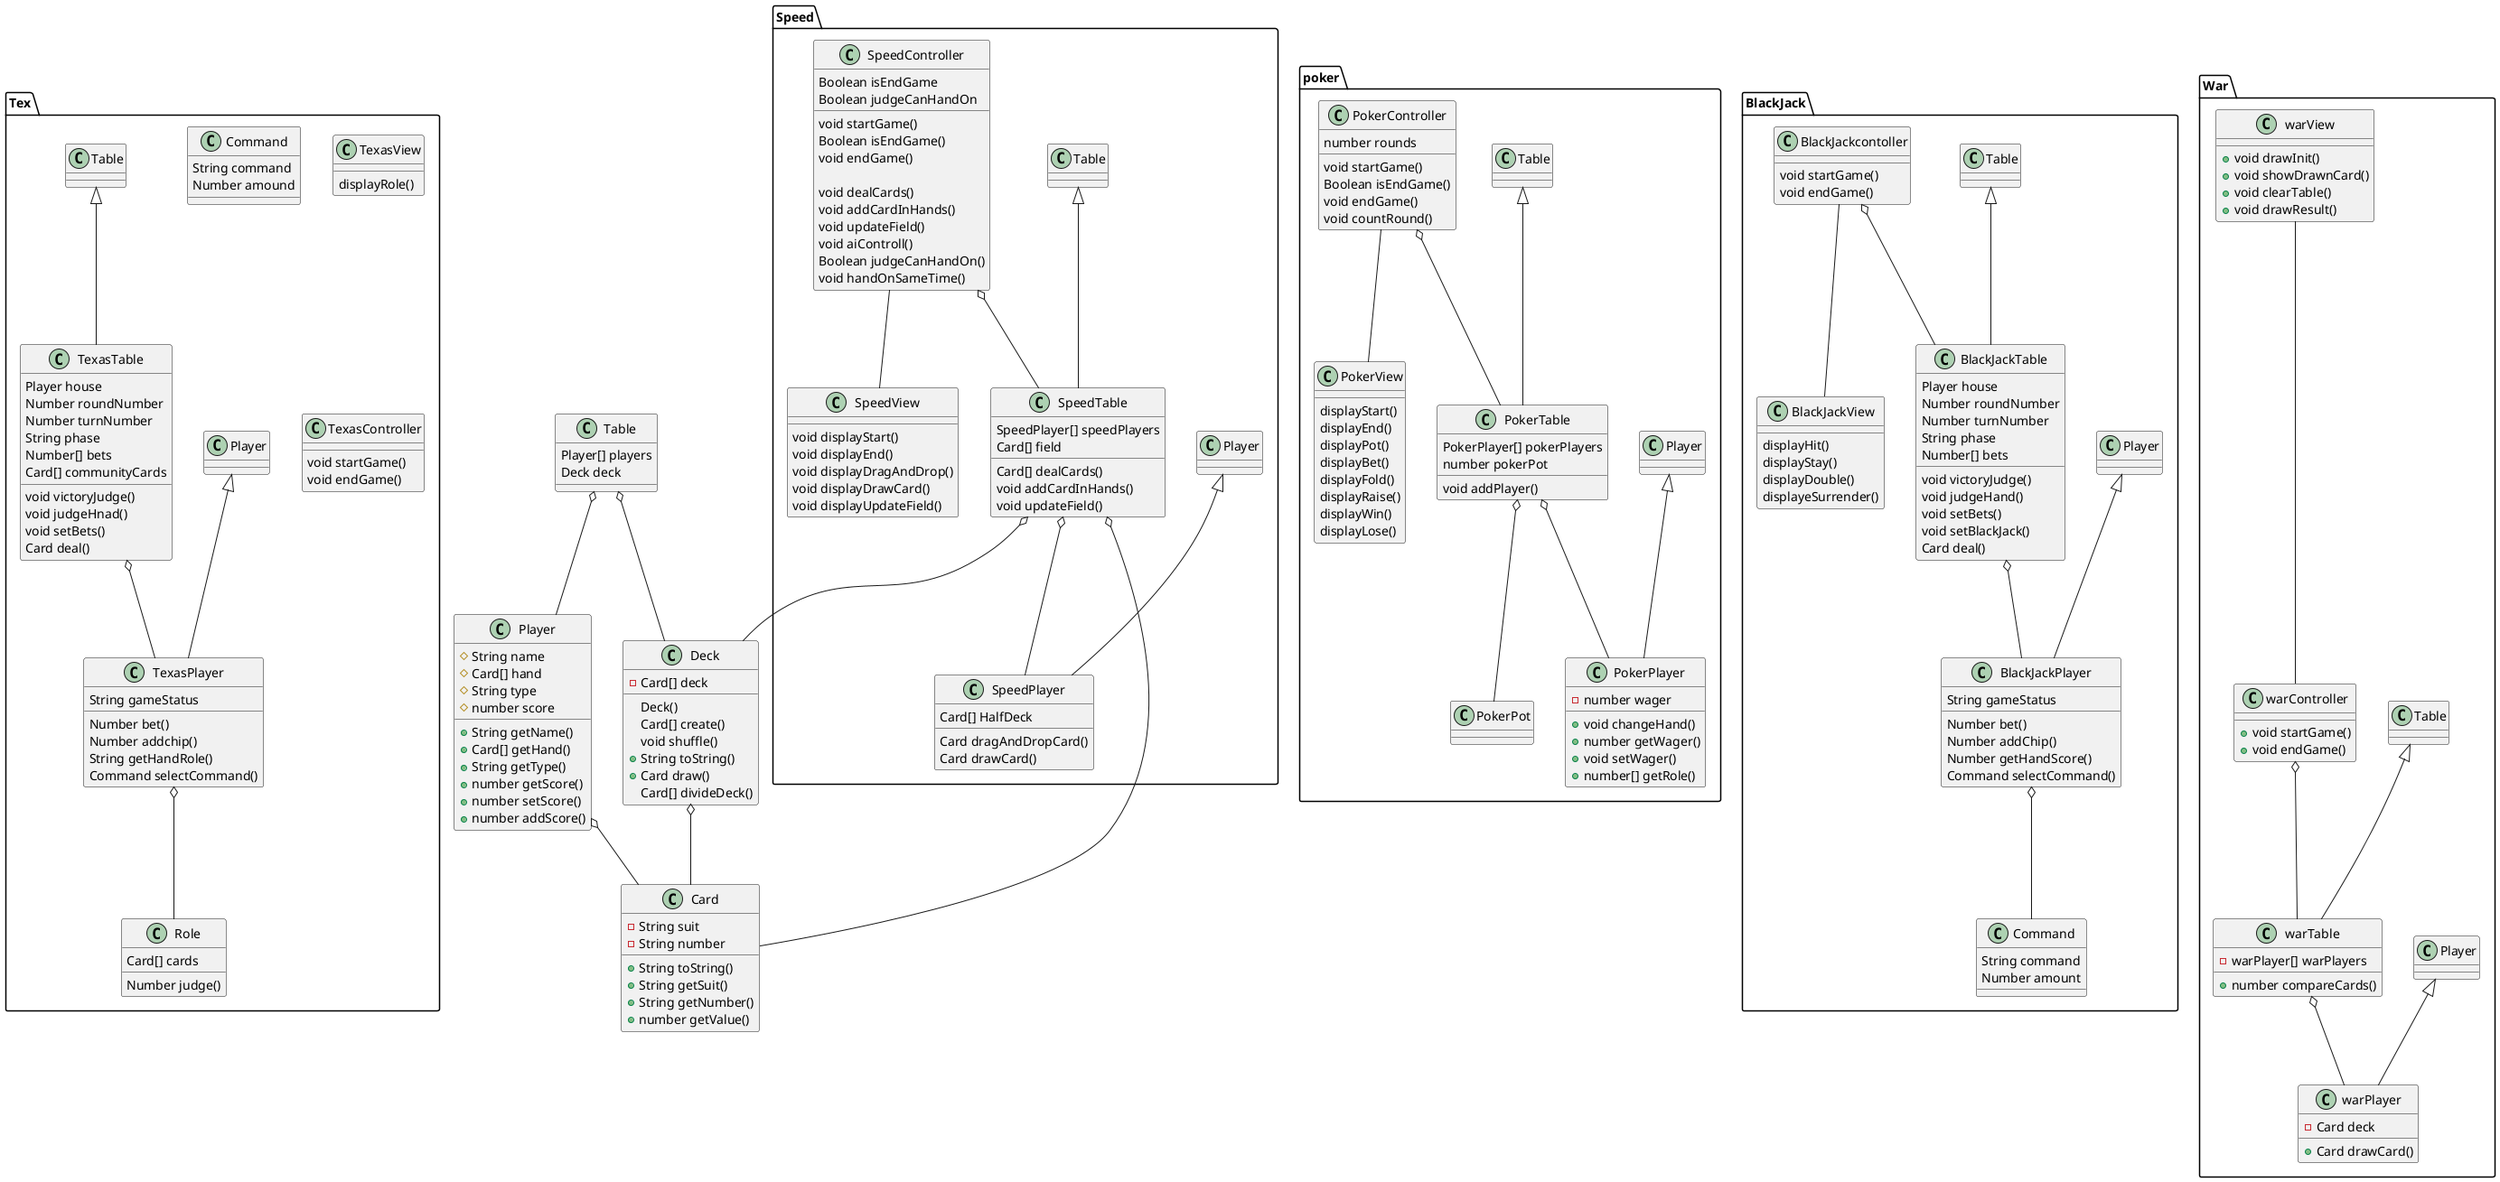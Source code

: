 @startuml

class Card{
    -String suit
    -String number
    +String toString()
    +String getSuit()
    +String getNumber()
    +number getValue()
}

class Deck{
    -Card[] deck

    Deck()
    Card[] create()
    void shuffle()
    +String toString()
    +Card draw()
    Card[] divideDeck()
}

class Player{
    #String name
    #Card[] hand
    #String type
    #number score

    +String getName()
    +Card[] getHand()
    +String getType()
    +number getScore()
    +number setScore()
    +number addScore()
}

class Table{
    Player[] players
    Deck deck
}

package Speed{
    class SpeedPlayer extends Player{
        Card[] HalfDeck
        Card dragAndDropCard()
        Card drawCard()
    }

    class SpeedTable extends Table{
        SpeedPlayer[] speedPlayers
        Card[] field
        Card[] dealCards()
        void addCardInHands()
        void updateField()
    }

    class SpeedView {
        void displayStart()
        void displayEnd()
        void displayDragAndDrop()
        void displayDrawCard()
        void displayUpdateField()
    }
    class SpeedController {
        Boolean isEndGame
        Boolean judgeCanHandOn

        void startGame()
        Boolean isEndGame()
        void endGame()

        void dealCards()
        void addCardInHands()
        void updateField()
        void aiControll()
        Boolean judgeCanHandOn()
        void handOnSameTime()
    }
    SpeedController -- SpeedView
    SpeedController o-- SpeedTable
    SpeedTable o-- SpeedPlayer
}



package poker{
    class PokerPlayer extends Player{
        -number wager
        +void changeHand()
        +number getWager()
        +void setWager()
        +number[] getRole()
    }
    class PokerTable extends Table{
        PokerPlayer[] pokerPlayers
        number pokerPot
        void addPlayer()
    }

    class PokerView{
        displayStart()
        displayEnd()
        displayPot()
        displayBet()
        displayFold()
        displayRaise()
        displayWin()
        displayLose()
    }

    class PokerController{
        number rounds
        void startGame()
        Boolean isEndGame()
        void endGame()
        void countRound()
    }
    PokerController -- PokerView
    PokerController o-- PokerTable
    PokerTable o-- PokerPlayer
    PokerTable o-- PokerPot
}

package BlackJack {
    class BlackJackPlayer extends Player {
        String gameStatus

        Number bet()
        Number addChip()
        Number getHandScore()
        Command selectCommand()
    }

    class BlackJackTable extends Table {
        Player house
        Number roundNumber
        Number turnNumber
        String phase
        Number[] bets

        void victoryJudge()
        void judgeHand()
        void setBets()
        void setBlackJack()
        Card deal()
    }

    class Command {
        String command
        Number amount
    }

    class BlackJackView {
        displayHit()
        displayStay()
        displayDouble()
        displayeSurrender()
    }

    class BlackJackcontoller {
        void startGame()
        void endGame()
    }
    BlackJackcontoller o-- BlackJackTable
    BlackJackcontoller -- BlackJackView
    BlackJackTable o-- BlackJackPlayer
    BlackJackPlayer o-- Command
}

package Texas holdem {
    class TexasPlayer extends Player{
        String gameStatus

        Number bet()
        Number addchip()
        String getHandRole()
        Command selectCommand()
    }

    class TexasTable extends Table {
        Player house
        Number roundNumber
        Number turnNumber
        String phase
        Number[] bets
        Card[] communityCards

        void victoryJudge()
        void judgeHnad()
        void setBets()
        Card deal()
    }

    class Command {
        String command
        Number amound
    }

    class Role {
        Card[] cards
        Number judge()
    }

    class TexasView {
        displayRole()
    }

    class TexasController {
        void startGame()
        void endGame()
    }
    TexasTable o-- TexasPlayer
    TexasPlayer o-- Role
}

Deck o-- Card
Table o-- Deck
Player o-- Card
Table o-- Player
SpeedTable o-- Deck
SpeedTable o-- Card

package War{
    class warPlayer extends Player{
        -Card deck
        +Card drawCard()
    }

    class warTable extends Table{
        -warPlayer[] warPlayers
        +number compareCards()
    }

    class warController{
        +void startGame()
        +void endGame()
    }

    class warView{
    + void drawInit()
    + void showDrawnCard()
    + void clearTable()
    + void drawResult()
    }

    warView --- warController
    warTable o-- warPlayer
    warController o-- warTable
}

@enduml
